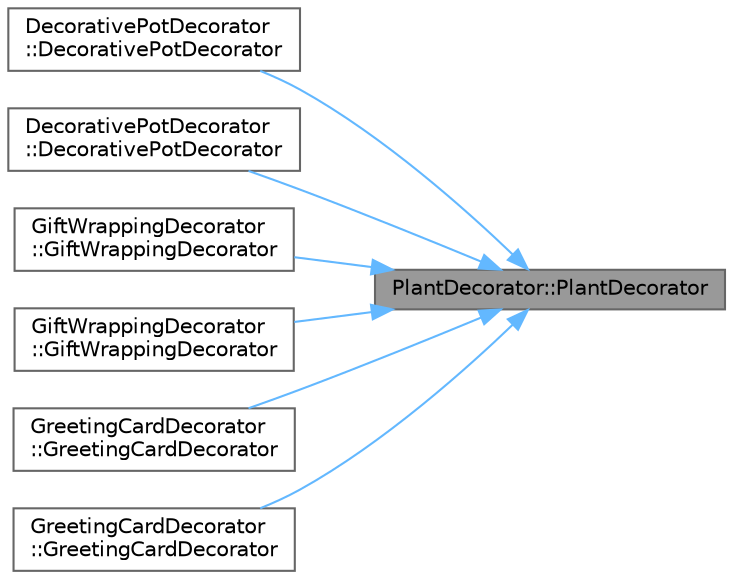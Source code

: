 digraph "PlantDecorator::PlantDecorator"
{
 // INTERACTIVE_SVG=YES
 // LATEX_PDF_SIZE
  bgcolor="transparent";
  edge [fontname=Helvetica,fontsize=10,labelfontname=Helvetica,labelfontsize=10];
  node [fontname=Helvetica,fontsize=10,shape=box,height=0.2,width=0.4];
  rankdir="RL";
  Node1 [id="Node000001",label="PlantDecorator::PlantDecorator",height=0.2,width=0.4,color="gray40", fillcolor="grey60", style="filled", fontcolor="black",tooltip="Default constructor."];
  Node1 -> Node2 [id="edge1_Node000001_Node000002",dir="back",color="steelblue1",style="solid",tooltip=" "];
  Node2 [id="Node000002",label="DecorativePotDecorator\l::DecorativePotDecorator",height=0.2,width=0.4,color="grey40", fillcolor="white", style="filled",URL="$class_decorative_pot_decorator.html#ad233b4b6e866a5f8c2ef1c41d115cff3",tooltip="Default constructor."];
  Node1 -> Node3 [id="edge2_Node000001_Node000003",dir="back",color="steelblue1",style="solid",tooltip=" "];
  Node3 [id="Node000003",label="DecorativePotDecorator\l::DecorativePotDecorator",height=0.2,width=0.4,color="grey40", fillcolor="white", style="filled",URL="$class_decorative_pot_decorator.html#a4c060141aca385271c9613e794f0067d",tooltip="Constructor with customization parameters."];
  Node1 -> Node4 [id="edge3_Node000001_Node000004",dir="back",color="steelblue1",style="solid",tooltip=" "];
  Node4 [id="Node000004",label="GiftWrappingDecorator\l::GiftWrappingDecorator",height=0.2,width=0.4,color="grey40", fillcolor="white", style="filled",URL="$class_gift_wrapping_decorator.html#a8a3b48db67b975ef0510aa3a794ab209",tooltip="Default constructor."];
  Node1 -> Node5 [id="edge4_Node000001_Node000005",dir="back",color="steelblue1",style="solid",tooltip=" "];
  Node5 [id="Node000005",label="GiftWrappingDecorator\l::GiftWrappingDecorator",height=0.2,width=0.4,color="grey40", fillcolor="white", style="filled",URL="$class_gift_wrapping_decorator.html#a066b695daa685e50147208563ce622e9",tooltip="Constructor with customization parameters."];
  Node1 -> Node6 [id="edge5_Node000001_Node000006",dir="back",color="steelblue1",style="solid",tooltip=" "];
  Node6 [id="Node000006",label="GreetingCardDecorator\l::GreetingCardDecorator",height=0.2,width=0.4,color="grey40", fillcolor="white", style="filled",URL="$class_greeting_card_decorator.html#a702b98d1619e8ea7aafb231cfd50d2c9",tooltip="Default constructor."];
  Node1 -> Node7 [id="edge6_Node000001_Node000007",dir="back",color="steelblue1",style="solid",tooltip=" "];
  Node7 [id="Node000007",label="GreetingCardDecorator\l::GreetingCardDecorator",height=0.2,width=0.4,color="grey40", fillcolor="white", style="filled",URL="$class_greeting_card_decorator.html#aa9169a02843529c2862beed17afb585b",tooltip="Constructor with customization parameters."];
}
